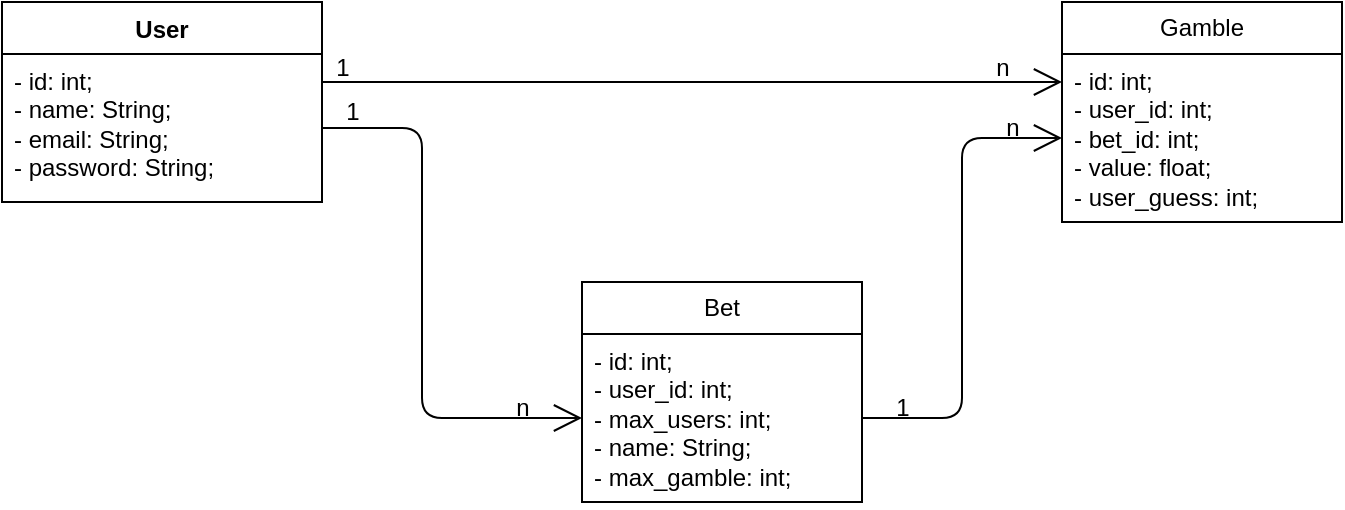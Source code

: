 <mxfile>
    <diagram id="aQFG6eEKwbwr4--0u-6U" name="Page-1">
        <mxGraphModel dx="772" dy="513" grid="1" gridSize="10" guides="1" tooltips="1" connect="1" arrows="1" fold="1" page="1" pageScale="1" pageWidth="850" pageHeight="1100" math="0" shadow="0">
            <root>
                <mxCell id="0"/>
                <mxCell id="1" parent="0"/>
                <mxCell id="2" value="User" style="swimlane;fontStyle=1;align=center;verticalAlign=top;childLayout=stackLayout;horizontal=1;startSize=26;horizontalStack=0;resizeParent=1;resizeParentMax=0;resizeLast=0;collapsible=1;marginBottom=0;whiteSpace=wrap;html=1;" parent="1" vertex="1">
                    <mxGeometry x="10" y="40" width="160" height="100" as="geometry"/>
                </mxCell>
                <mxCell id="3" value="- id: int;&lt;div&gt;- name: String;&lt;/div&gt;&lt;div&gt;- email: String;&lt;/div&gt;&lt;div&gt;- password: String;&lt;/div&gt;" style="text;strokeColor=none;fillColor=none;align=left;verticalAlign=top;spacingLeft=4;spacingRight=4;overflow=hidden;rotatable=0;points=[[0,0.5],[1,0.5]];portConstraint=eastwest;whiteSpace=wrap;html=1;" parent="2" vertex="1">
                    <mxGeometry y="26" width="160" height="74" as="geometry"/>
                </mxCell>
                <mxCell id="4" value="" style="line;strokeWidth=1;fillColor=none;align=left;verticalAlign=middle;spacingTop=-1;spacingLeft=3;spacingRight=3;rotatable=0;labelPosition=right;points=[];portConstraint=eastwest;strokeColor=inherit;" parent="2" vertex="1">
                    <mxGeometry y="100" width="160" as="geometry"/>
                </mxCell>
                <mxCell id="8" value="Bet" style="swimlane;fontStyle=0;childLayout=stackLayout;horizontal=1;startSize=26;fillColor=none;horizontalStack=0;resizeParent=1;resizeParentMax=0;resizeLast=0;collapsible=1;marginBottom=0;whiteSpace=wrap;html=1;" parent="1" vertex="1">
                    <mxGeometry x="300" y="180" width="140" height="110" as="geometry"/>
                </mxCell>
                <mxCell id="9" value="- id: int;&lt;div&gt;- user_id: int;&lt;/div&gt;&lt;div&gt;- max_users: int;&lt;/div&gt;&lt;div&gt;- name: String;&lt;/div&gt;&lt;div&gt;- max_gamble: int;&lt;/div&gt;" style="text;strokeColor=none;fillColor=none;align=left;verticalAlign=top;spacingLeft=4;spacingRight=4;overflow=hidden;rotatable=0;points=[[0,0.5],[1,0.5]];portConstraint=eastwest;whiteSpace=wrap;html=1;" parent="8" vertex="1">
                    <mxGeometry y="26" width="140" height="84" as="geometry"/>
                </mxCell>
                <mxCell id="12" value="Gamble" style="swimlane;fontStyle=0;childLayout=stackLayout;horizontal=1;startSize=26;fillColor=none;horizontalStack=0;resizeParent=1;resizeParentMax=0;resizeLast=0;collapsible=1;marginBottom=0;whiteSpace=wrap;html=1;" parent="1" vertex="1">
                    <mxGeometry x="540" y="40" width="140" height="110" as="geometry"/>
                </mxCell>
                <mxCell id="13" value="- id: int;&lt;div&gt;- user_id: int;&lt;/div&gt;&lt;div&gt;- bet_id: int;&lt;/div&gt;&lt;div&gt;- value: float;&lt;/div&gt;&lt;div&gt;- user_guess: int;&lt;/div&gt;" style="text;strokeColor=none;fillColor=none;align=left;verticalAlign=top;spacingLeft=4;spacingRight=4;overflow=hidden;rotatable=0;points=[[0,0.5],[1,0.5]];portConstraint=eastwest;whiteSpace=wrap;html=1;" parent="12" vertex="1">
                    <mxGeometry y="26" width="140" height="84" as="geometry"/>
                </mxCell>
                <mxCell id="20" value="" style="endArrow=open;endFill=1;endSize=12;html=1;exitX=1;exitY=0.5;exitDx=0;exitDy=0;entryX=0;entryY=0.5;entryDx=0;entryDy=0;" parent="1" source="3" target="9" edge="1">
                    <mxGeometry width="160" relative="1" as="geometry">
                        <mxPoint x="130" y="240" as="sourcePoint"/>
                        <mxPoint x="300" y="240" as="targetPoint"/>
                        <Array as="points">
                            <mxPoint x="220" y="103"/>
                            <mxPoint x="220" y="248"/>
                        </Array>
                    </mxGeometry>
                </mxCell>
                <mxCell id="24" value="n" style="text;html=1;align=center;verticalAlign=middle;resizable=0;points=[];autosize=1;strokeColor=none;fillColor=none;" parent="1" vertex="1">
                    <mxGeometry x="255" y="228" width="30" height="30" as="geometry"/>
                </mxCell>
                <mxCell id="26" value="1" style="text;html=1;align=center;verticalAlign=middle;resizable=0;points=[];autosize=1;strokeColor=none;fillColor=none;" parent="1" vertex="1">
                    <mxGeometry x="170" y="80" width="30" height="30" as="geometry"/>
                </mxCell>
                <mxCell id="22" value="" style="endArrow=open;endFill=1;endSize=12;html=1;exitX=1;exitY=0.5;exitDx=0;exitDy=0;entryX=0;entryY=0.5;entryDx=0;entryDy=0;" parent="1" source="9" target="13" edge="1">
                    <mxGeometry width="160" relative="1" as="geometry">
                        <mxPoint x="530" y="200" as="sourcePoint"/>
                        <mxPoint x="370" y="200" as="targetPoint"/>
                        <Array as="points">
                            <mxPoint x="490" y="248"/>
                            <mxPoint x="490" y="108"/>
                        </Array>
                    </mxGeometry>
                </mxCell>
                <mxCell id="28" value="1" style="text;html=1;align=center;verticalAlign=middle;resizable=0;points=[];autosize=1;strokeColor=none;fillColor=none;" parent="1" vertex="1">
                    <mxGeometry x="445" y="228" width="30" height="30" as="geometry"/>
                </mxCell>
                <mxCell id="29" value="n" style="text;html=1;align=center;verticalAlign=middle;resizable=0;points=[];autosize=1;strokeColor=none;fillColor=none;" parent="1" vertex="1">
                    <mxGeometry x="500" y="88" width="30" height="30" as="geometry"/>
                </mxCell>
                <mxCell id="31" value="" style="endArrow=open;endFill=1;endSize=12;html=1;" parent="1" edge="1">
                    <mxGeometry width="160" relative="1" as="geometry">
                        <mxPoint x="170" y="80" as="sourcePoint"/>
                        <mxPoint x="540" y="80" as="targetPoint"/>
                    </mxGeometry>
                </mxCell>
                <mxCell id="32" value="1" style="text;html=1;align=center;verticalAlign=middle;resizable=0;points=[];autosize=1;strokeColor=none;fillColor=none;" parent="1" vertex="1">
                    <mxGeometry x="165" y="58" width="30" height="30" as="geometry"/>
                </mxCell>
                <mxCell id="33" value="n" style="text;html=1;align=center;verticalAlign=middle;resizable=0;points=[];autosize=1;strokeColor=none;fillColor=none;" parent="1" vertex="1">
                    <mxGeometry x="495" y="58" width="30" height="30" as="geometry"/>
                </mxCell>
            </root>
        </mxGraphModel>
    </diagram>
</mxfile>